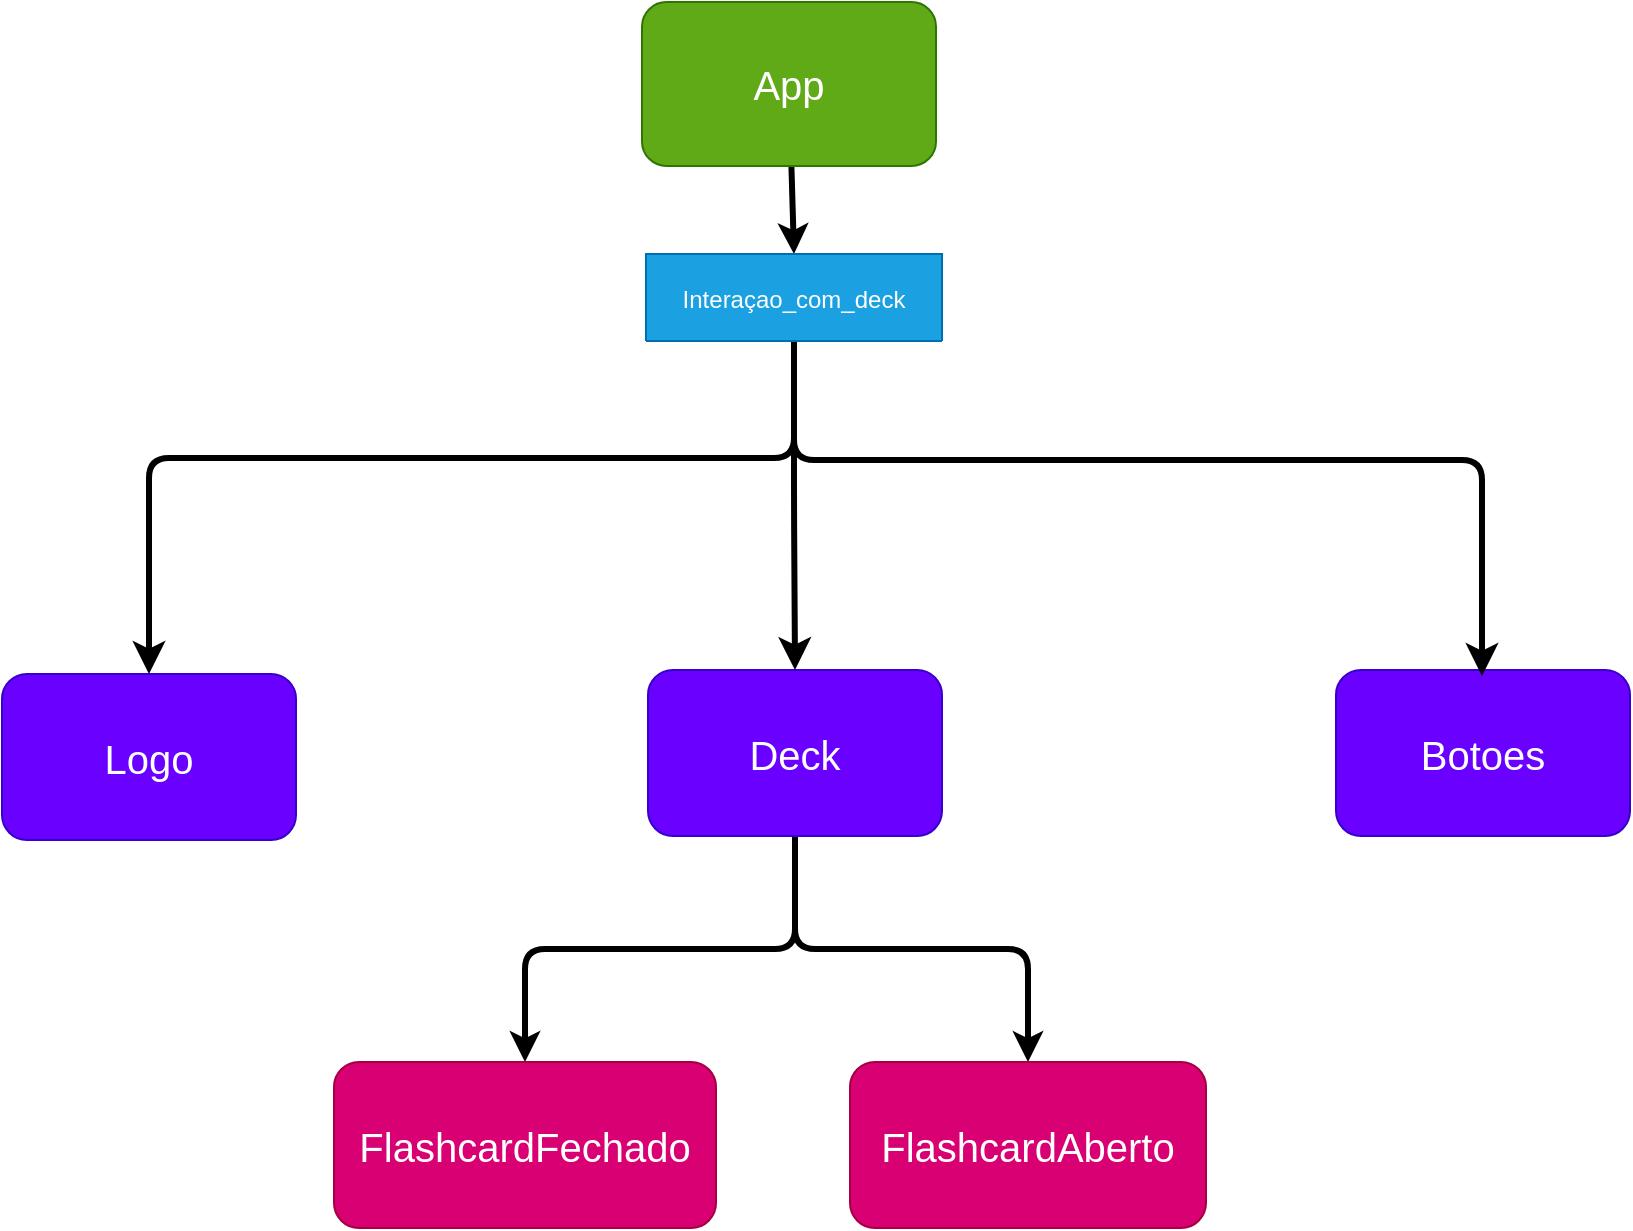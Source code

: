<mxfile>
    <diagram id="-OWEaplew2wrAXmBVVxK" name="Página-1">
        <mxGraphModel dx="867" dy="551" grid="0" gridSize="10" guides="1" tooltips="1" connect="1" arrows="1" fold="1" page="1" pageScale="1" pageWidth="827" pageHeight="1169" background="#ffffff" math="0" shadow="0">
            <root>
                <mxCell id="0"/>
                <mxCell id="1" parent="0"/>
                <mxCell id="18" value="" style="edgeStyle=none;html=1;fontSize=20;strokeColor=#000000;strokeWidth=3;entryX=0.5;entryY=0;entryDx=0;entryDy=0;" parent="1" source="12" target="45" edge="1">
                    <mxGeometry relative="1" as="geometry">
                        <mxPoint x="402.5" y="158" as="targetPoint"/>
                    </mxGeometry>
                </mxCell>
                <mxCell id="12" value="&lt;font style=&quot;font-size: 20px&quot;&gt;App&lt;/font&gt;" style="rounded=1;whiteSpace=wrap;html=1;fillColor=#60a917;fontColor=#ffffff;strokeColor=#2D7600;" parent="1" vertex="1">
                    <mxGeometry x="329" y="16" width="147" height="82" as="geometry"/>
                </mxCell>
                <mxCell id="13" value="&lt;font style=&quot;font-size: 20px&quot;&gt;Logo&lt;/font&gt;" style="rounded=1;whiteSpace=wrap;html=1;fillColor=#6a00ff;fontColor=#ffffff;strokeColor=#3700CC;" parent="1" vertex="1">
                    <mxGeometry x="9" y="352" width="147" height="83" as="geometry"/>
                </mxCell>
                <mxCell id="15" value="&lt;font style=&quot;font-size: 20px&quot;&gt;Botoes&lt;/font&gt;" style="rounded=1;whiteSpace=wrap;html=1;fillColor=#6a00ff;fontColor=#ffffff;strokeColor=#3700CC;" parent="1" vertex="1">
                    <mxGeometry x="676" y="350" width="147" height="83" as="geometry"/>
                </mxCell>
                <mxCell id="31" style="edgeStyle=orthogonalEdgeStyle;html=1;entryX=0.5;entryY=0;entryDx=0;entryDy=0;fontSize=20;strokeColor=#000000;strokeWidth=3;" parent="1" source="26" target="29" edge="1">
                    <mxGeometry relative="1" as="geometry"/>
                </mxCell>
                <mxCell id="35" style="edgeStyle=elbowEdgeStyle;html=1;exitX=0.5;exitY=1;exitDx=0;exitDy=0;fontSize=20;strokeColor=#000000;strokeWidth=3;elbow=vertical;" parent="1" source="26" target="30" edge="1">
                    <mxGeometry relative="1" as="geometry"/>
                </mxCell>
                <mxCell id="26" value="&lt;span style=&quot;font-size: 20px&quot;&gt;Deck&lt;/span&gt;" style="rounded=1;whiteSpace=wrap;html=1;fillColor=#6a00ff;fontColor=#ffffff;strokeColor=#3700CC;" parent="1" vertex="1">
                    <mxGeometry x="332" y="350" width="147" height="83" as="geometry"/>
                </mxCell>
                <mxCell id="29" value="&lt;span style=&quot;font-size: 20px&quot;&gt;FlashcardAberto&lt;/span&gt;" style="rounded=1;whiteSpace=wrap;html=1;fillColor=#d80073;fontColor=#ffffff;strokeColor=#A50040;" parent="1" vertex="1">
                    <mxGeometry x="433" y="546" width="178" height="83" as="geometry"/>
                </mxCell>
                <mxCell id="30" value="&lt;span style=&quot;font-size: 20px&quot;&gt;FlashcardFechado&lt;/span&gt;" style="rounded=1;whiteSpace=wrap;html=1;fillColor=#d80073;fontColor=#ffffff;strokeColor=#A50040;" parent="1" vertex="1">
                    <mxGeometry x="175" y="546" width="191" height="83" as="geometry"/>
                </mxCell>
                <mxCell id="58" style="edgeStyle=orthogonalEdgeStyle;html=1;exitX=0.5;exitY=1;exitDx=0;exitDy=0;entryX=0.5;entryY=0;entryDx=0;entryDy=0;fontColor=#F5F5F5;endSize=7;strokeColor=#000000;targetPerimeterSpacing=-3;startSize=12;sourcePerimeterSpacing=0;jumpSize=6;strokeWidth=3;" edge="1" parent="1" source="45" target="26">
                    <mxGeometry relative="1" as="geometry"/>
                </mxCell>
                <mxCell id="59" style="edgeStyle=orthogonalEdgeStyle;jumpSize=6;html=1;fontColor=#F5F5F5;startSize=12;endSize=7;sourcePerimeterSpacing=0;targetPerimeterSpacing=-3;strokeColor=#000000;strokeWidth=3;" edge="1" parent="1" source="45" target="15">
                    <mxGeometry relative="1" as="geometry">
                        <Array as="points">
                            <mxPoint x="405" y="245"/>
                            <mxPoint x="749" y="245"/>
                        </Array>
                    </mxGeometry>
                </mxCell>
                <mxCell id="60" style="edgeStyle=orthogonalEdgeStyle;jumpSize=6;html=1;entryX=0.5;entryY=0;entryDx=0;entryDy=0;fontColor=#F5F5F5;startSize=12;endSize=7;sourcePerimeterSpacing=0;targetPerimeterSpacing=-3;strokeColor=#000000;strokeWidth=3;" edge="1" parent="1" source="45" target="13">
                    <mxGeometry relative="1" as="geometry">
                        <Array as="points">
                            <mxPoint x="405" y="244"/>
                            <mxPoint x="83" y="244"/>
                        </Array>
                    </mxGeometry>
                </mxCell>
                <mxCell id="45" value="Interaçao_com_deck" style="swimlane;fontStyle=0;childLayout=stackLayout;horizontal=1;startSize=44;horizontalStack=0;resizeParent=1;resizeParentMax=0;resizeLast=0;collapsible=1;marginBottom=0;rounded=1;shadow=0;sketch=0;fontColor=#ffffff;strokeColor=#006EAF;fillColor=#1ba1e2;swimlaneLine=1;glass=0;swimlaneFillColor=#000000;" vertex="1" collapsed="1" parent="1">
                    <mxGeometry x="331" y="142" width="148" height="43.5" as="geometry">
                        <mxRectangle x="331" y="142" width="148" height="89" as="alternateBounds"/>
                    </mxGeometry>
                </mxCell>
                <mxCell id="46" value="indexFlashcardClicado&#10;" style="text;align=left;verticalAlign=middle;spacingLeft=4;spacingRight=4;overflow=hidden;points=[[0,0.5],[1,0.5]];portConstraint=eastwest;rotatable=0;rounded=0;shadow=0;sketch=0;fontColor=#F5F5F5;" vertex="1" parent="45">
                    <mxGeometry y="43.5" width="148" height="21" as="geometry"/>
                </mxCell>
                <mxCell id="47" value="setIndexFlashcardClicado" style="text;strokeColor=none;fillColor=none;align=left;verticalAlign=middle;spacingLeft=4;spacingRight=4;overflow=hidden;points=[[0,0.5],[1,0.5]];portConstraint=eastwest;rotatable=0;rounded=0;shadow=0;sketch=0;fontColor=#F0F0F0;" vertex="1" parent="45">
                    <mxGeometry y="64.5" width="148" height="24" as="geometry"/>
                </mxCell>
            </root>
        </mxGraphModel>
    </diagram>
</mxfile>